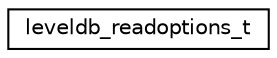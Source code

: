 digraph "Graphical Class Hierarchy"
{
  edge [fontname="Helvetica",fontsize="10",labelfontname="Helvetica",labelfontsize="10"];
  node [fontname="Helvetica",fontsize="10",shape=record];
  rankdir="LR";
  Node1 [label="leveldb_readoptions_t",height=0.2,width=0.4,color="black", fillcolor="white", style="filled",URL="$structleveldb__readoptions__t.html"];
}
